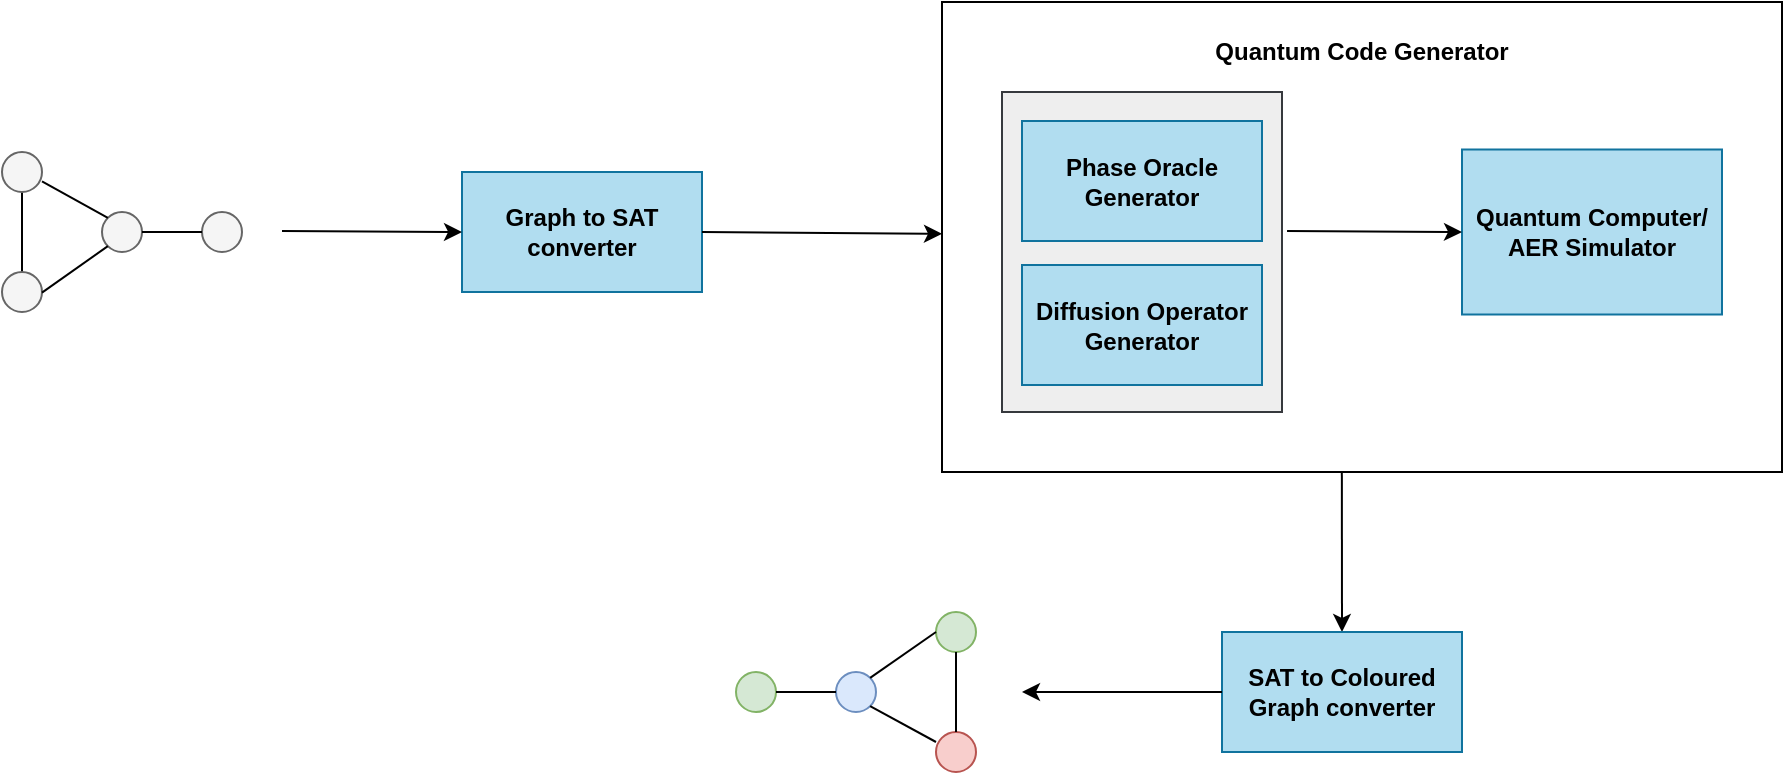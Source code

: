<mxfile version="20.5.3" type="device"><diagram id="q8uHR8MdXcMTqa1tl1EV" name="Page-1"><mxGraphModel dx="1351" dy="796" grid="1" gridSize="10" guides="1" tooltips="1" connect="1" arrows="1" fold="1" page="1" pageScale="1" pageWidth="850" pageHeight="1100" math="1" shadow="0"><root><mxCell id="0"/><mxCell id="1" parent="0"/><mxCell id="xBbIooxG0NNGYsdrUhkq-2" value="" style="rounded=0;whiteSpace=wrap;html=1;" vertex="1" parent="1"><mxGeometry x="560" y="175" width="420" height="235" as="geometry"/></mxCell><mxCell id="xBbIooxG0NNGYsdrUhkq-23" value="" style="rounded=0;whiteSpace=wrap;html=1;fillColor=#eeeeee;strokeColor=#36393d;" vertex="1" parent="1"><mxGeometry x="590" y="220" width="140" height="160" as="geometry"/></mxCell><mxCell id="xBbIooxG0NNGYsdrUhkq-1" value="&lt;b&gt;Graph to SAT converter&lt;/b&gt;" style="rounded=0;whiteSpace=wrap;html=1;fillColor=#b1ddf0;strokeColor=#10739e;" vertex="1" parent="1"><mxGeometry x="320" y="260" width="120" height="60" as="geometry"/></mxCell><mxCell id="xBbIooxG0NNGYsdrUhkq-9" style="edgeStyle=orthogonalEdgeStyle;rounded=0;orthogonalLoop=1;jettySize=auto;html=1;exitX=0.5;exitY=1;exitDx=0;exitDy=0;entryX=0.5;entryY=0;entryDx=0;entryDy=0;strokeColor=default;endArrow=none;endFill=0;" edge="1" parent="1" source="xBbIooxG0NNGYsdrUhkq-4" target="xBbIooxG0NNGYsdrUhkq-6"><mxGeometry relative="1" as="geometry"/></mxCell><mxCell id="xBbIooxG0NNGYsdrUhkq-4" value="" style="ellipse;whiteSpace=wrap;html=1;aspect=fixed;fillColor=#f5f5f5;fontColor=#333333;strokeColor=#666666;" vertex="1" parent="1"><mxGeometry x="90" y="250" width="20" height="20" as="geometry"/></mxCell><mxCell id="xBbIooxG0NNGYsdrUhkq-6" value="" style="ellipse;whiteSpace=wrap;html=1;aspect=fixed;fillColor=#f5f5f5;fontColor=#333333;strokeColor=#666666;" vertex="1" parent="1"><mxGeometry x="90" y="310" width="20" height="20" as="geometry"/></mxCell><mxCell id="xBbIooxG0NNGYsdrUhkq-7" value="" style="ellipse;whiteSpace=wrap;html=1;aspect=fixed;fillColor=#f5f5f5;fontColor=#333333;strokeColor=#666666;" vertex="1" parent="1"><mxGeometry x="140" y="280" width="20" height="20" as="geometry"/></mxCell><mxCell id="xBbIooxG0NNGYsdrUhkq-8" value="" style="ellipse;whiteSpace=wrap;html=1;aspect=fixed;fillColor=#f5f5f5;fontColor=#333333;strokeColor=#666666;" vertex="1" parent="1"><mxGeometry x="190" y="280" width="20" height="20" as="geometry"/></mxCell><mxCell id="xBbIooxG0NNGYsdrUhkq-14" value="" style="endArrow=none;html=1;rounded=0;strokeColor=default;exitX=0;exitY=1;exitDx=0;exitDy=0;" edge="1" parent="1" source="xBbIooxG0NNGYsdrUhkq-7"><mxGeometry width="50" height="50" relative="1" as="geometry"><mxPoint x="155.393" y="329.693" as="sourcePoint"/><mxPoint x="110" y="320.3" as="targetPoint"/></mxGeometry></mxCell><mxCell id="xBbIooxG0NNGYsdrUhkq-15" value="" style="endArrow=none;html=1;rounded=0;strokeColor=default;exitX=0;exitY=0.5;exitDx=0;exitDy=0;entryX=1;entryY=0.5;entryDx=0;entryDy=0;" edge="1" parent="1" source="xBbIooxG0NNGYsdrUhkq-8" target="xBbIooxG0NNGYsdrUhkq-7"><mxGeometry width="50" height="50" relative="1" as="geometry"><mxPoint x="205.393" y="310.003" as="sourcePoint"/><mxPoint x="170" y="300.61" as="targetPoint"/></mxGeometry></mxCell><mxCell id="xBbIooxG0NNGYsdrUhkq-16" value="" style="endArrow=none;html=1;rounded=0;strokeColor=default;exitX=0;exitY=0;exitDx=0;exitDy=0;" edge="1" parent="1" source="xBbIooxG0NNGYsdrUhkq-7"><mxGeometry width="50" height="50" relative="1" as="geometry"><mxPoint x="144.393" y="249.997" as="sourcePoint"/><mxPoint x="110" y="264.69" as="targetPoint"/></mxGeometry></mxCell><mxCell id="xBbIooxG0NNGYsdrUhkq-17" value="" style="endArrow=classic;html=1;rounded=0;strokeColor=default;entryX=0;entryY=0.5;entryDx=0;entryDy=0;" edge="1" parent="1" target="xBbIooxG0NNGYsdrUhkq-1"><mxGeometry width="50" height="50" relative="1" as="geometry"><mxPoint x="230" y="289.5" as="sourcePoint"/><mxPoint x="300" y="289.5" as="targetPoint"/></mxGeometry></mxCell><mxCell id="xBbIooxG0NNGYsdrUhkq-18" value="" style="endArrow=classic;html=1;rounded=0;strokeColor=default;exitX=1;exitY=0.5;exitDx=0;exitDy=0;" edge="1" parent="1" source="xBbIooxG0NNGYsdrUhkq-1" target="xBbIooxG0NNGYsdrUhkq-2"><mxGeometry width="50" height="50" relative="1" as="geometry"><mxPoint x="460" y="289.5" as="sourcePoint"/><mxPoint x="540" y="290" as="targetPoint"/></mxGeometry></mxCell><mxCell id="xBbIooxG0NNGYsdrUhkq-19" value="&lt;b&gt;Quantum Code Generator&lt;/b&gt;" style="text;html=1;strokeColor=none;fillColor=none;align=center;verticalAlign=middle;whiteSpace=wrap;rounded=0;" vertex="1" parent="1"><mxGeometry x="695" y="185" width="150" height="30" as="geometry"/></mxCell><mxCell id="xBbIooxG0NNGYsdrUhkq-20" value="&lt;b&gt;Phase Oracle Generator&lt;/b&gt;" style="rounded=0;whiteSpace=wrap;html=1;fillColor=#b1ddf0;strokeColor=#10739e;" vertex="1" parent="1"><mxGeometry x="600" y="234.5" width="120" height="60" as="geometry"/></mxCell><mxCell id="xBbIooxG0NNGYsdrUhkq-21" value="&lt;b&gt;Diffusion Operator Generator&lt;/b&gt;" style="rounded=0;whiteSpace=wrap;html=1;fillColor=#b1ddf0;strokeColor=#10739e;" vertex="1" parent="1"><mxGeometry x="600" y="306.5" width="120" height="60" as="geometry"/></mxCell><mxCell id="xBbIooxG0NNGYsdrUhkq-22" value="&lt;b&gt;Quantum Computer/ AER Simulator&lt;/b&gt;" style="rounded=0;whiteSpace=wrap;html=1;fillColor=#b1ddf0;strokeColor=#10739e;" vertex="1" parent="1"><mxGeometry x="820" y="248.75" width="130" height="82.5" as="geometry"/></mxCell><mxCell id="xBbIooxG0NNGYsdrUhkq-24" value="" style="endArrow=classic;html=1;rounded=0;strokeColor=default;exitX=1.018;exitY=0.434;exitDx=0;exitDy=0;exitPerimeter=0;entryX=0;entryY=0.5;entryDx=0;entryDy=0;" edge="1" parent="1" source="xBbIooxG0NNGYsdrUhkq-23" target="xBbIooxG0NNGYsdrUhkq-22"><mxGeometry width="50" height="50" relative="1" as="geometry"><mxPoint x="740" y="289.5" as="sourcePoint"/><mxPoint x="800" y="290" as="targetPoint"/></mxGeometry></mxCell><mxCell id="xBbIooxG0NNGYsdrUhkq-25" value="" style="endArrow=classic;html=1;rounded=0;strokeColor=default;entryX=0.5;entryY=0;entryDx=0;entryDy=0;exitX=0.476;exitY=0.998;exitDx=0;exitDy=0;exitPerimeter=0;" edge="1" parent="1" source="xBbIooxG0NNGYsdrUhkq-2" target="xBbIooxG0NNGYsdrUhkq-26"><mxGeometry width="50" height="50" relative="1" as="geometry"><mxPoint x="759.29" y="424" as="sourcePoint"/><mxPoint x="759.29" y="474" as="targetPoint"/></mxGeometry></mxCell><mxCell id="xBbIooxG0NNGYsdrUhkq-26" value="&lt;b&gt;SAT to Coloured Graph converter&lt;/b&gt;" style="rounded=0;whiteSpace=wrap;html=1;fillColor=#b1ddf0;strokeColor=#10739e;" vertex="1" parent="1"><mxGeometry x="700" y="490" width="120" height="60" as="geometry"/></mxCell><mxCell id="xBbIooxG0NNGYsdrUhkq-37" value="" style="endArrow=classic;html=1;rounded=0;strokeColor=default;exitX=0;exitY=0.5;exitDx=0;exitDy=0;" edge="1" parent="1" source="xBbIooxG0NNGYsdrUhkq-26"><mxGeometry width="50" height="50" relative="1" as="geometry"><mxPoint x="680" y="519.29" as="sourcePoint"/><mxPoint x="600" y="520" as="targetPoint"/></mxGeometry></mxCell><mxCell id="xBbIooxG0NNGYsdrUhkq-46" value="" style="group;direction=east;rotation=-180;" vertex="1" connectable="0" parent="1"><mxGeometry x="457" y="480" width="120" height="80" as="geometry"/></mxCell><mxCell id="xBbIooxG0NNGYsdrUhkq-39" value="" style="ellipse;whiteSpace=wrap;html=1;aspect=fixed;rotation=-180;fillColor=#f8cecc;strokeColor=#b85450;" vertex="1" parent="xBbIooxG0NNGYsdrUhkq-46"><mxGeometry x="100" y="60" width="20" height="20" as="geometry"/></mxCell><mxCell id="xBbIooxG0NNGYsdrUhkq-40" value="" style="ellipse;whiteSpace=wrap;html=1;aspect=fixed;rotation=-180;fillColor=#d5e8d4;strokeColor=#82b366;" vertex="1" parent="xBbIooxG0NNGYsdrUhkq-46"><mxGeometry x="100" width="20" height="20" as="geometry"/></mxCell><mxCell id="xBbIooxG0NNGYsdrUhkq-38" style="edgeStyle=orthogonalEdgeStyle;rounded=0;orthogonalLoop=1;jettySize=auto;html=1;exitX=0.5;exitY=1;exitDx=0;exitDy=0;entryX=0.5;entryY=0;entryDx=0;entryDy=0;strokeColor=default;endArrow=none;endFill=0;" edge="1" parent="xBbIooxG0NNGYsdrUhkq-46" source="xBbIooxG0NNGYsdrUhkq-39" target="xBbIooxG0NNGYsdrUhkq-40"><mxGeometry relative="1" as="geometry"/></mxCell><mxCell id="xBbIooxG0NNGYsdrUhkq-41" value="" style="ellipse;whiteSpace=wrap;html=1;aspect=fixed;rotation=-180;fillColor=#dae8fc;strokeColor=#6c8ebf;" vertex="1" parent="xBbIooxG0NNGYsdrUhkq-46"><mxGeometry x="50" y="30" width="20" height="20" as="geometry"/></mxCell><mxCell id="xBbIooxG0NNGYsdrUhkq-42" value="" style="ellipse;whiteSpace=wrap;html=1;aspect=fixed;rotation=-180;fillColor=#d5e8d4;strokeColor=#82b366;" vertex="1" parent="xBbIooxG0NNGYsdrUhkq-46"><mxGeometry y="30" width="20" height="20" as="geometry"/></mxCell><mxCell id="xBbIooxG0NNGYsdrUhkq-43" value="" style="endArrow=none;html=1;rounded=0;strokeColor=default;exitX=0;exitY=1;exitDx=0;exitDy=0;" edge="1" parent="xBbIooxG0NNGYsdrUhkq-46" source="xBbIooxG0NNGYsdrUhkq-41"><mxGeometry width="50" height="50" relative="1" as="geometry"><mxPoint x="55" as="sourcePoint"/><mxPoint x="100" y="10" as="targetPoint"/></mxGeometry></mxCell><mxCell id="xBbIooxG0NNGYsdrUhkq-44" value="" style="endArrow=none;html=1;rounded=0;strokeColor=default;exitX=0;exitY=0.5;exitDx=0;exitDy=0;entryX=1;entryY=0.5;entryDx=0;entryDy=0;" edge="1" parent="xBbIooxG0NNGYsdrUhkq-46" source="xBbIooxG0NNGYsdrUhkq-42" target="xBbIooxG0NNGYsdrUhkq-41"><mxGeometry width="50" height="50" relative="1" as="geometry"><mxPoint x="5" y="20" as="sourcePoint"/><mxPoint x="40" y="29" as="targetPoint"/></mxGeometry></mxCell><mxCell id="xBbIooxG0NNGYsdrUhkq-45" value="" style="endArrow=none;html=1;rounded=0;strokeColor=default;exitX=0;exitY=0;exitDx=0;exitDy=0;" edge="1" parent="xBbIooxG0NNGYsdrUhkq-46" source="xBbIooxG0NNGYsdrUhkq-41"><mxGeometry width="50" height="50" relative="1" as="geometry"><mxPoint x="66" y="80" as="sourcePoint"/><mxPoint x="100" y="65" as="targetPoint"/></mxGeometry></mxCell></root></mxGraphModel></diagram></mxfile>
